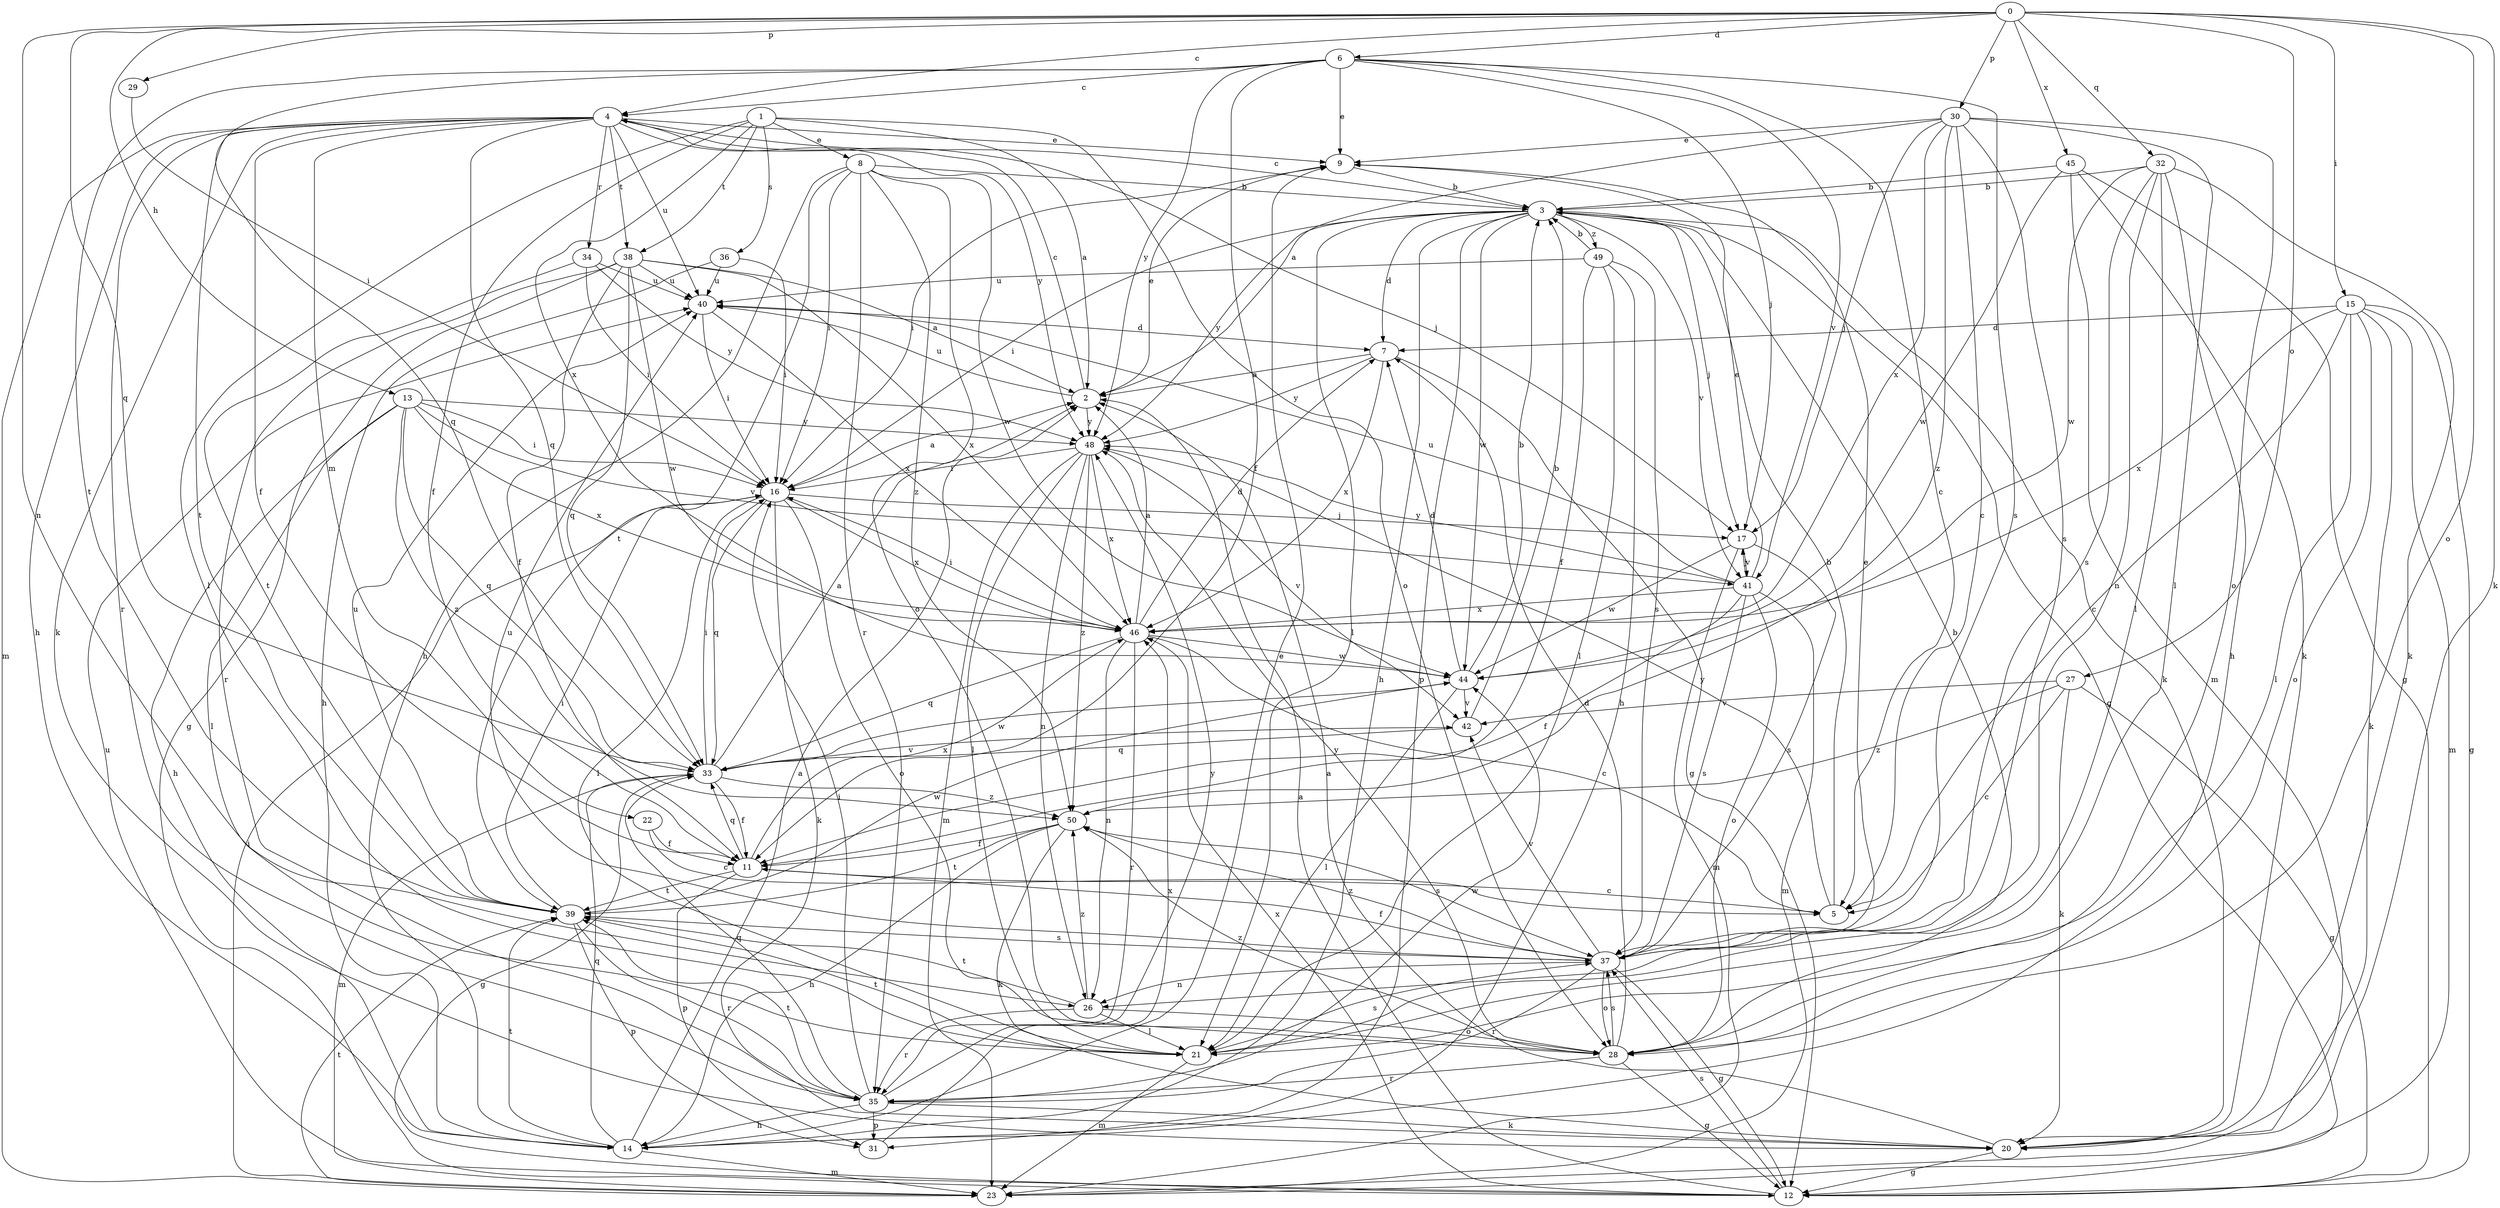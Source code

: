 strict digraph  {
0;
1;
2;
3;
4;
5;
6;
7;
8;
9;
11;
12;
13;
14;
15;
16;
17;
20;
21;
22;
23;
26;
27;
28;
29;
30;
31;
32;
33;
34;
35;
36;
37;
38;
39;
40;
41;
42;
44;
45;
46;
48;
49;
50;
0 -> 4  [label=c];
0 -> 6  [label=d];
0 -> 13  [label=h];
0 -> 15  [label=i];
0 -> 20  [label=k];
0 -> 26  [label=n];
0 -> 27  [label=o];
0 -> 28  [label=o];
0 -> 29  [label=p];
0 -> 30  [label=p];
0 -> 32  [label=q];
0 -> 33  [label=q];
0 -> 45  [label=x];
1 -> 2  [label=a];
1 -> 8  [label=e];
1 -> 11  [label=f];
1 -> 21  [label=l];
1 -> 28  [label=o];
1 -> 36  [label=s];
1 -> 38  [label=t];
1 -> 46  [label=x];
2 -> 4  [label=c];
2 -> 9  [label=e];
2 -> 40  [label=u];
2 -> 48  [label=y];
3 -> 4  [label=c];
3 -> 7  [label=d];
3 -> 12  [label=g];
3 -> 14  [label=h];
3 -> 16  [label=i];
3 -> 17  [label=j];
3 -> 20  [label=k];
3 -> 21  [label=l];
3 -> 31  [label=p];
3 -> 41  [label=v];
3 -> 44  [label=w];
3 -> 48  [label=y];
3 -> 49  [label=z];
4 -> 9  [label=e];
4 -> 11  [label=f];
4 -> 14  [label=h];
4 -> 17  [label=j];
4 -> 20  [label=k];
4 -> 22  [label=m];
4 -> 23  [label=m];
4 -> 33  [label=q];
4 -> 34  [label=r];
4 -> 35  [label=r];
4 -> 38  [label=t];
4 -> 39  [label=t];
4 -> 40  [label=u];
4 -> 48  [label=y];
5 -> 3  [label=b];
5 -> 48  [label=y];
6 -> 4  [label=c];
6 -> 5  [label=c];
6 -> 9  [label=e];
6 -> 11  [label=f];
6 -> 17  [label=j];
6 -> 33  [label=q];
6 -> 37  [label=s];
6 -> 39  [label=t];
6 -> 41  [label=v];
6 -> 48  [label=y];
7 -> 2  [label=a];
7 -> 12  [label=g];
7 -> 46  [label=x];
7 -> 48  [label=y];
8 -> 3  [label=b];
8 -> 14  [label=h];
8 -> 16  [label=i];
8 -> 28  [label=o];
8 -> 35  [label=r];
8 -> 39  [label=t];
8 -> 44  [label=w];
8 -> 50  [label=z];
9 -> 3  [label=b];
9 -> 16  [label=i];
11 -> 5  [label=c];
11 -> 31  [label=p];
11 -> 33  [label=q];
11 -> 39  [label=t];
11 -> 46  [label=x];
12 -> 2  [label=a];
12 -> 37  [label=s];
12 -> 40  [label=u];
12 -> 46  [label=x];
13 -> 14  [label=h];
13 -> 16  [label=i];
13 -> 21  [label=l];
13 -> 33  [label=q];
13 -> 41  [label=v];
13 -> 46  [label=x];
13 -> 48  [label=y];
13 -> 50  [label=z];
14 -> 2  [label=a];
14 -> 9  [label=e];
14 -> 23  [label=m];
14 -> 33  [label=q];
14 -> 39  [label=t];
15 -> 5  [label=c];
15 -> 7  [label=d];
15 -> 12  [label=g];
15 -> 20  [label=k];
15 -> 21  [label=l];
15 -> 23  [label=m];
15 -> 28  [label=o];
15 -> 46  [label=x];
16 -> 2  [label=a];
16 -> 17  [label=j];
16 -> 20  [label=k];
16 -> 21  [label=l];
16 -> 28  [label=o];
16 -> 33  [label=q];
16 -> 46  [label=x];
17 -> 23  [label=m];
17 -> 37  [label=s];
17 -> 41  [label=v];
17 -> 44  [label=w];
20 -> 2  [label=a];
20 -> 12  [label=g];
21 -> 23  [label=m];
21 -> 37  [label=s];
21 -> 39  [label=t];
22 -> 5  [label=c];
22 -> 11  [label=f];
23 -> 16  [label=i];
23 -> 39  [label=t];
26 -> 21  [label=l];
26 -> 28  [label=o];
26 -> 35  [label=r];
26 -> 39  [label=t];
26 -> 50  [label=z];
27 -> 5  [label=c];
27 -> 12  [label=g];
27 -> 20  [label=k];
27 -> 42  [label=v];
27 -> 50  [label=z];
28 -> 3  [label=b];
28 -> 7  [label=d];
28 -> 12  [label=g];
28 -> 35  [label=r];
28 -> 37  [label=s];
28 -> 48  [label=y];
28 -> 50  [label=z];
29 -> 16  [label=i];
30 -> 2  [label=a];
30 -> 5  [label=c];
30 -> 9  [label=e];
30 -> 17  [label=j];
30 -> 21  [label=l];
30 -> 28  [label=o];
30 -> 37  [label=s];
30 -> 46  [label=x];
30 -> 50  [label=z];
31 -> 46  [label=x];
32 -> 3  [label=b];
32 -> 14  [label=h];
32 -> 20  [label=k];
32 -> 21  [label=l];
32 -> 26  [label=n];
32 -> 37  [label=s];
32 -> 44  [label=w];
33 -> 2  [label=a];
33 -> 11  [label=f];
33 -> 12  [label=g];
33 -> 16  [label=i];
33 -> 23  [label=m];
33 -> 42  [label=v];
33 -> 44  [label=w];
33 -> 50  [label=z];
34 -> 16  [label=i];
34 -> 39  [label=t];
34 -> 40  [label=u];
34 -> 48  [label=y];
35 -> 14  [label=h];
35 -> 16  [label=i];
35 -> 20  [label=k];
35 -> 31  [label=p];
35 -> 33  [label=q];
35 -> 39  [label=t];
35 -> 44  [label=w];
35 -> 48  [label=y];
36 -> 14  [label=h];
36 -> 16  [label=i];
36 -> 40  [label=u];
37 -> 9  [label=e];
37 -> 11  [label=f];
37 -> 12  [label=g];
37 -> 26  [label=n];
37 -> 28  [label=o];
37 -> 35  [label=r];
37 -> 40  [label=u];
37 -> 42  [label=v];
37 -> 50  [label=z];
38 -> 2  [label=a];
38 -> 11  [label=f];
38 -> 12  [label=g];
38 -> 33  [label=q];
38 -> 35  [label=r];
38 -> 40  [label=u];
38 -> 44  [label=w];
38 -> 46  [label=x];
39 -> 16  [label=i];
39 -> 31  [label=p];
39 -> 35  [label=r];
39 -> 37  [label=s];
39 -> 40  [label=u];
39 -> 44  [label=w];
40 -> 7  [label=d];
40 -> 16  [label=i];
40 -> 46  [label=x];
41 -> 9  [label=e];
41 -> 11  [label=f];
41 -> 17  [label=j];
41 -> 23  [label=m];
41 -> 28  [label=o];
41 -> 37  [label=s];
41 -> 40  [label=u];
41 -> 46  [label=x];
41 -> 48  [label=y];
42 -> 3  [label=b];
42 -> 33  [label=q];
44 -> 3  [label=b];
44 -> 7  [label=d];
44 -> 21  [label=l];
44 -> 42  [label=v];
45 -> 3  [label=b];
45 -> 12  [label=g];
45 -> 20  [label=k];
45 -> 23  [label=m];
45 -> 44  [label=w];
46 -> 2  [label=a];
46 -> 5  [label=c];
46 -> 7  [label=d];
46 -> 16  [label=i];
46 -> 26  [label=n];
46 -> 33  [label=q];
46 -> 35  [label=r];
46 -> 44  [label=w];
48 -> 16  [label=i];
48 -> 21  [label=l];
48 -> 23  [label=m];
48 -> 26  [label=n];
48 -> 42  [label=v];
48 -> 46  [label=x];
48 -> 50  [label=z];
49 -> 3  [label=b];
49 -> 11  [label=f];
49 -> 14  [label=h];
49 -> 21  [label=l];
49 -> 37  [label=s];
49 -> 40  [label=u];
50 -> 11  [label=f];
50 -> 14  [label=h];
50 -> 20  [label=k];
50 -> 37  [label=s];
50 -> 39  [label=t];
}
